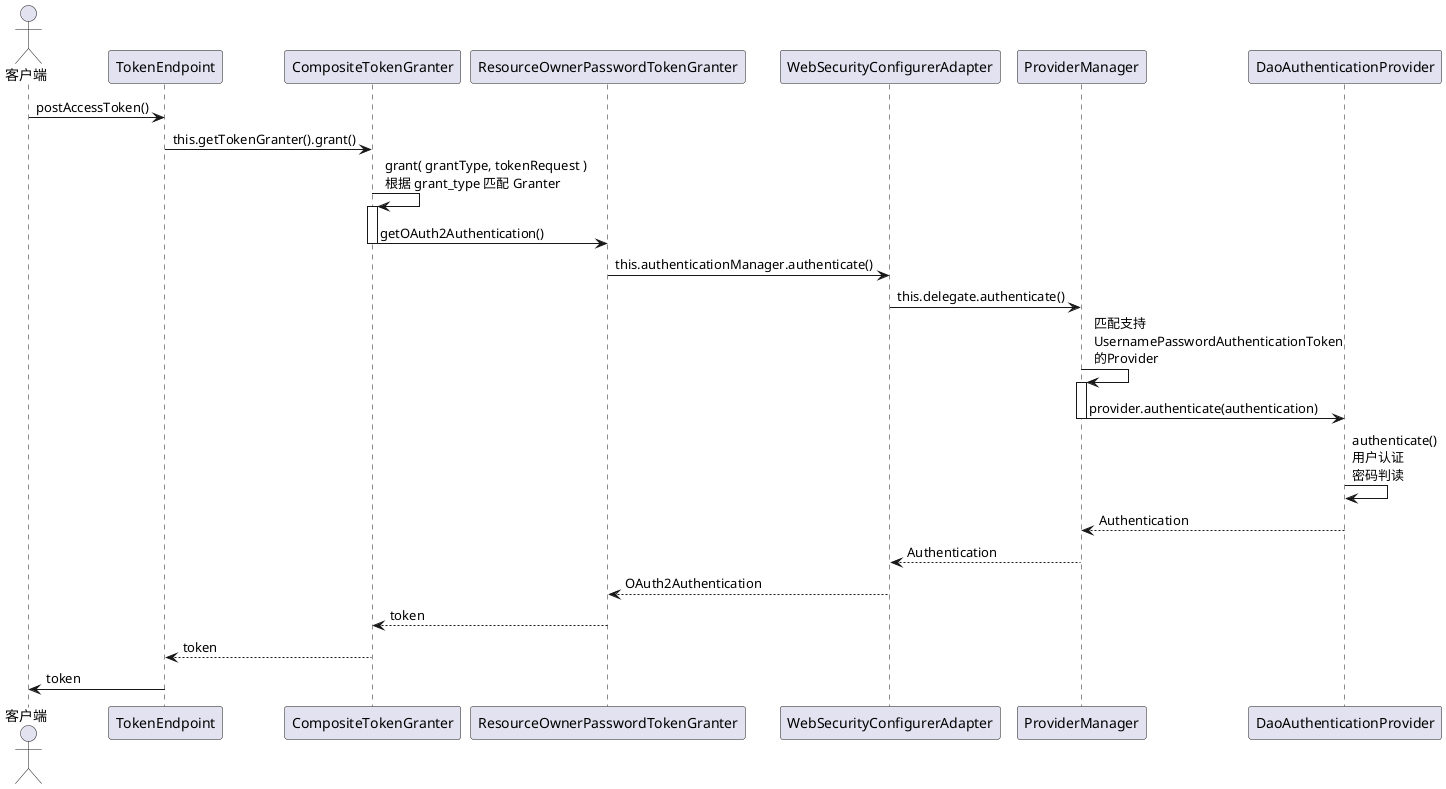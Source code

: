 @startuml
'https://plantuml.com/sequence-diagram

actor 客户端

'密码模式 \n /oauth/token?gran_type=password
客户端 -> TokenEndpoint: postAccessToken()
TokenEndpoint -> CompositeTokenGranter: this.getTokenGranter().grant()

CompositeTokenGranter->CompositeTokenGranter: grant( grantType, tokenRequest )\n根据 grant_type 匹配 Granter
activate  CompositeTokenGranter

CompositeTokenGranter->ResourceOwnerPasswordTokenGranter: getOAuth2Authentication()
deactivate  CompositeTokenGranter

ResourceOwnerPasswordTokenGranter-> WebSecurityConfigurerAdapter:this.authenticationManager.authenticate()



WebSecurityConfigurerAdapter -> ProviderManager: this.delegate.authenticate()

ProviderManager -> ProviderManager: 匹配支持\nUsernamePasswordAuthenticationToken\n的Provider
activate ProviderManager
ProviderManager -> DaoAuthenticationProvider: provider.authenticate(authentication)
deactivate ProviderManager
DaoAuthenticationProvider -> DaoAuthenticationProvider:authenticate()\n用户认证\n密码判读
ProviderManager <-- DaoAuthenticationProvider: Authentication

WebSecurityConfigurerAdapter <-- ProviderManager: Authentication
ResourceOwnerPasswordTokenGranter <-- WebSecurityConfigurerAdapter: OAuth2Authentication

CompositeTokenGranter <-- ResourceOwnerPasswordTokenGranter: token

TokenEndpoint <-- CompositeTokenGranter:token

客户端 <- TokenEndpoint: token
@enduml